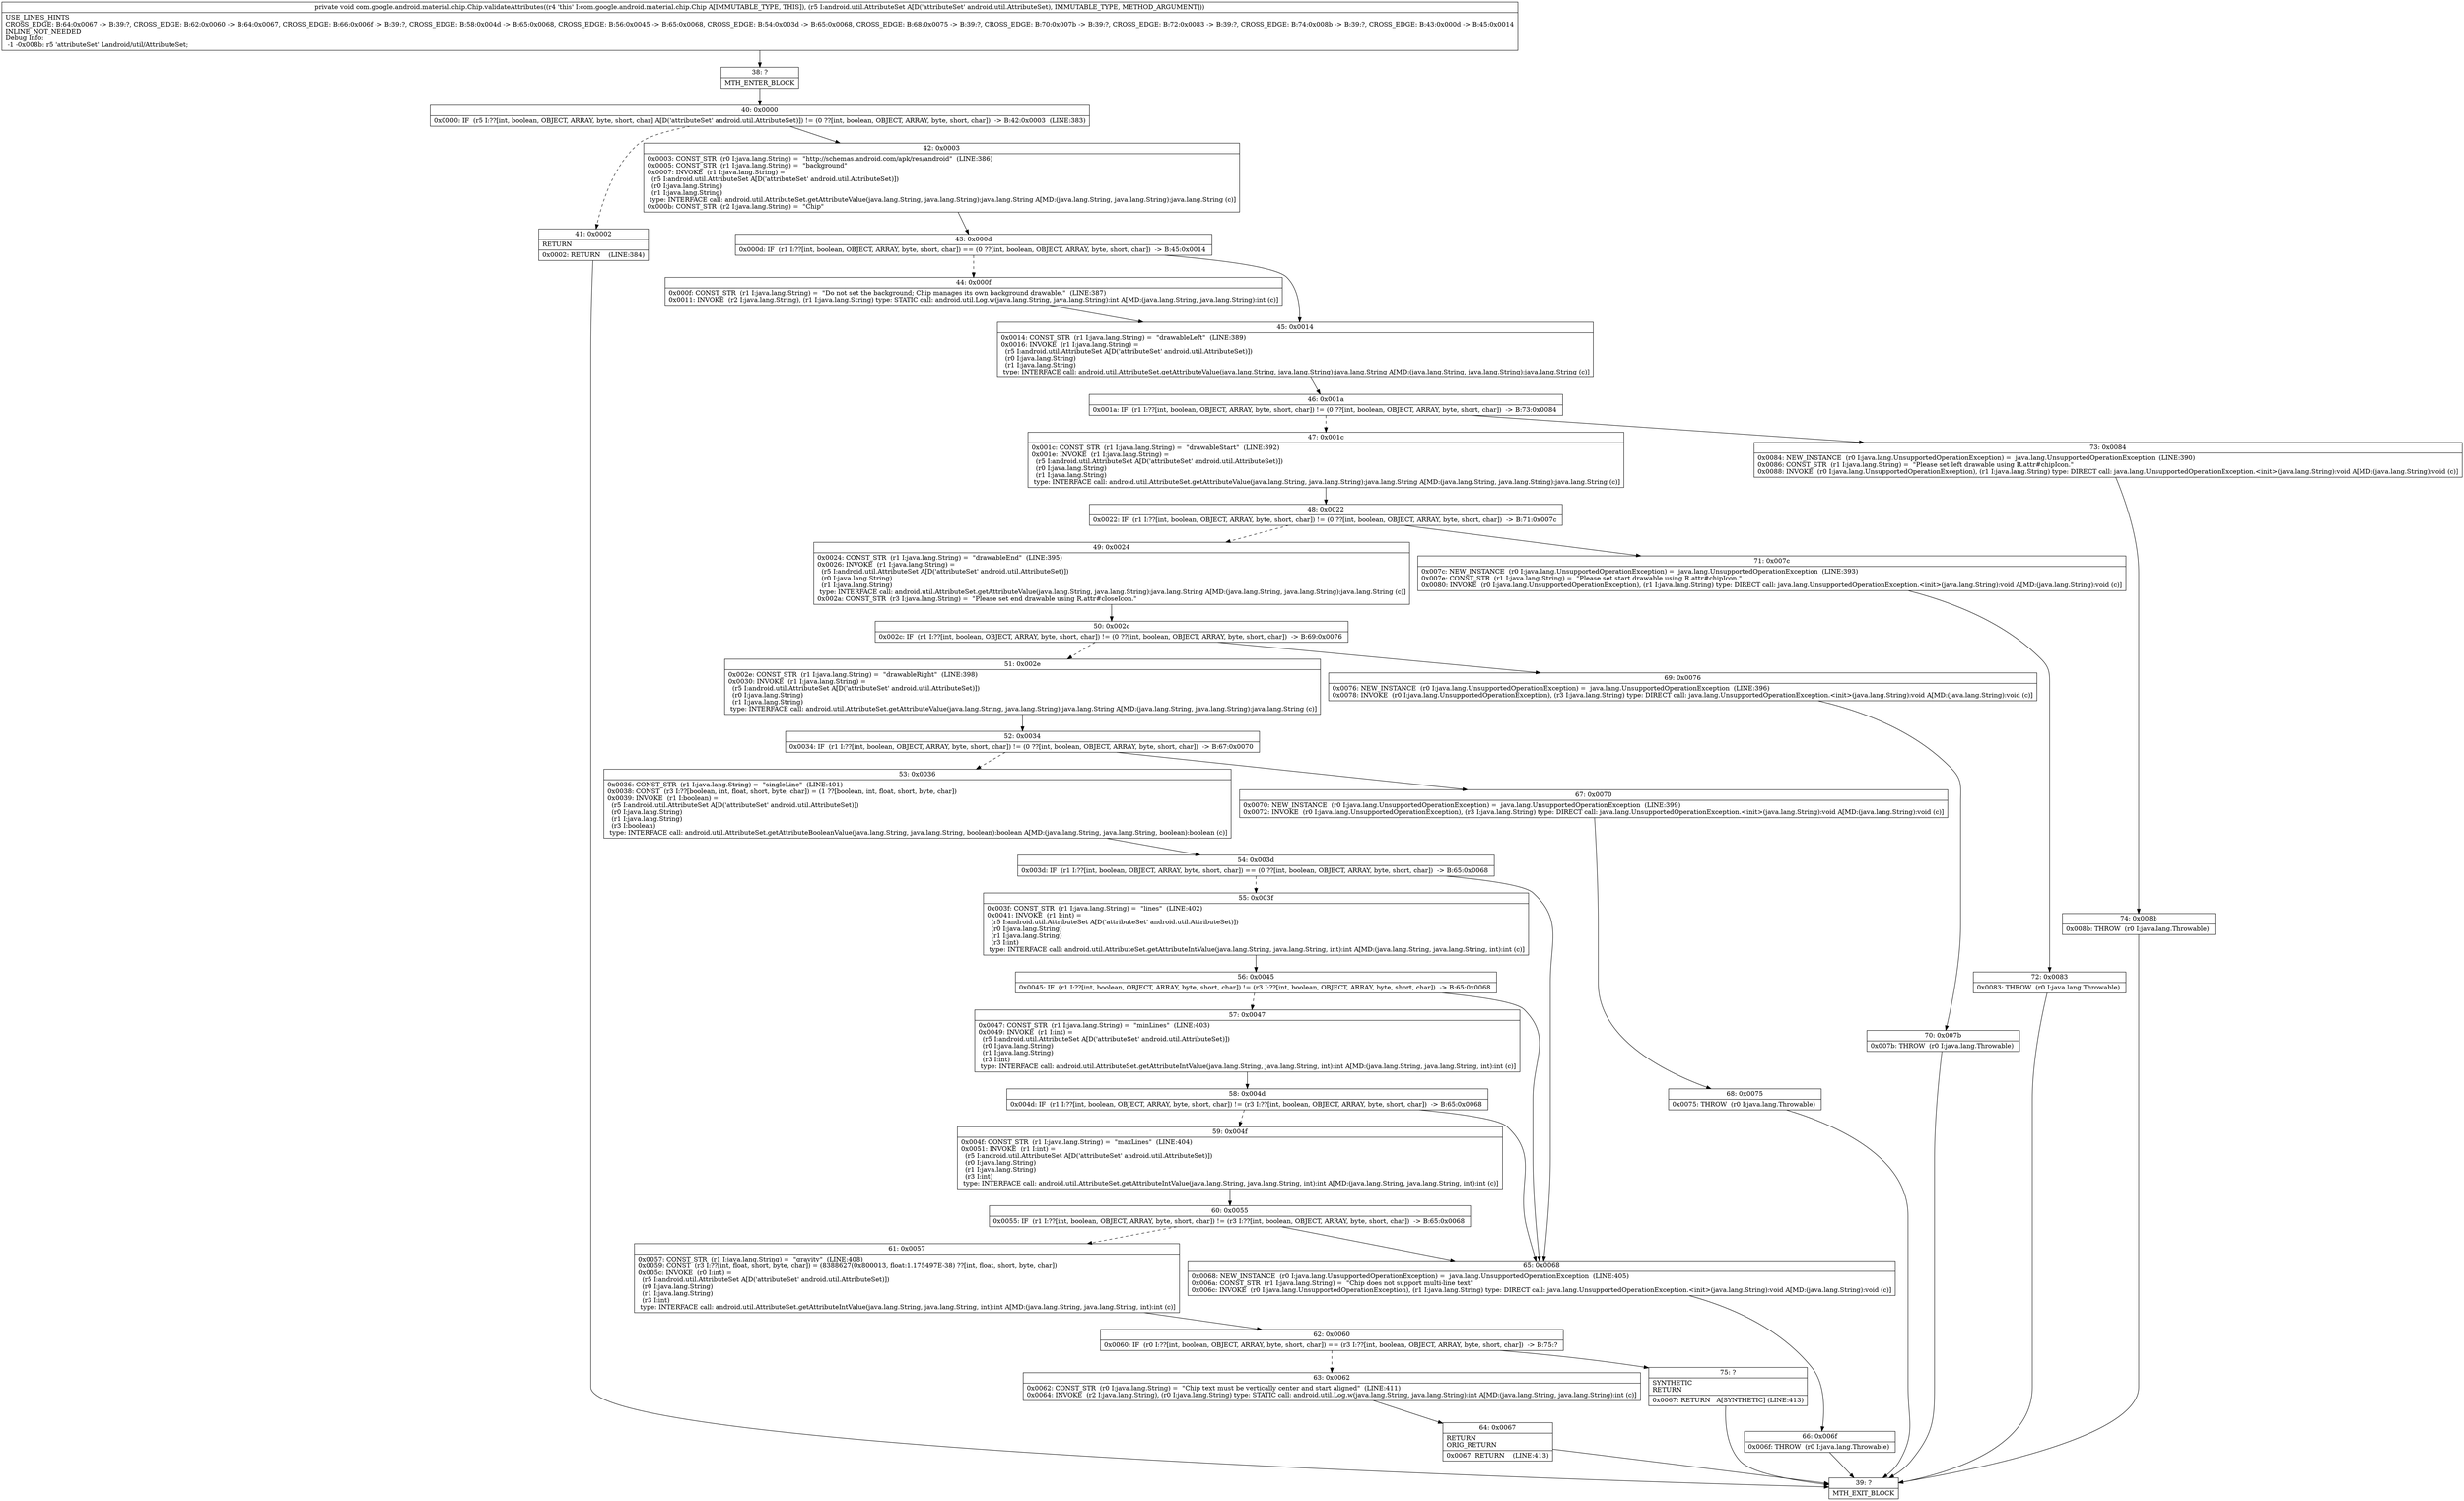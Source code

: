 digraph "CFG forcom.google.android.material.chip.Chip.validateAttributes(Landroid\/util\/AttributeSet;)V" {
Node_38 [shape=record,label="{38\:\ ?|MTH_ENTER_BLOCK\l}"];
Node_40 [shape=record,label="{40\:\ 0x0000|0x0000: IF  (r5 I:??[int, boolean, OBJECT, ARRAY, byte, short, char] A[D('attributeSet' android.util.AttributeSet)]) != (0 ??[int, boolean, OBJECT, ARRAY, byte, short, char])  \-\> B:42:0x0003  (LINE:383)\l}"];
Node_41 [shape=record,label="{41\:\ 0x0002|RETURN\l|0x0002: RETURN    (LINE:384)\l}"];
Node_39 [shape=record,label="{39\:\ ?|MTH_EXIT_BLOCK\l}"];
Node_42 [shape=record,label="{42\:\ 0x0003|0x0003: CONST_STR  (r0 I:java.lang.String) =  \"http:\/\/schemas.android.com\/apk\/res\/android\"  (LINE:386)\l0x0005: CONST_STR  (r1 I:java.lang.String) =  \"background\" \l0x0007: INVOKE  (r1 I:java.lang.String) = \l  (r5 I:android.util.AttributeSet A[D('attributeSet' android.util.AttributeSet)])\l  (r0 I:java.lang.String)\l  (r1 I:java.lang.String)\l type: INTERFACE call: android.util.AttributeSet.getAttributeValue(java.lang.String, java.lang.String):java.lang.String A[MD:(java.lang.String, java.lang.String):java.lang.String (c)]\l0x000b: CONST_STR  (r2 I:java.lang.String) =  \"Chip\" \l}"];
Node_43 [shape=record,label="{43\:\ 0x000d|0x000d: IF  (r1 I:??[int, boolean, OBJECT, ARRAY, byte, short, char]) == (0 ??[int, boolean, OBJECT, ARRAY, byte, short, char])  \-\> B:45:0x0014 \l}"];
Node_44 [shape=record,label="{44\:\ 0x000f|0x000f: CONST_STR  (r1 I:java.lang.String) =  \"Do not set the background; Chip manages its own background drawable.\"  (LINE:387)\l0x0011: INVOKE  (r2 I:java.lang.String), (r1 I:java.lang.String) type: STATIC call: android.util.Log.w(java.lang.String, java.lang.String):int A[MD:(java.lang.String, java.lang.String):int (c)]\l}"];
Node_45 [shape=record,label="{45\:\ 0x0014|0x0014: CONST_STR  (r1 I:java.lang.String) =  \"drawableLeft\"  (LINE:389)\l0x0016: INVOKE  (r1 I:java.lang.String) = \l  (r5 I:android.util.AttributeSet A[D('attributeSet' android.util.AttributeSet)])\l  (r0 I:java.lang.String)\l  (r1 I:java.lang.String)\l type: INTERFACE call: android.util.AttributeSet.getAttributeValue(java.lang.String, java.lang.String):java.lang.String A[MD:(java.lang.String, java.lang.String):java.lang.String (c)]\l}"];
Node_46 [shape=record,label="{46\:\ 0x001a|0x001a: IF  (r1 I:??[int, boolean, OBJECT, ARRAY, byte, short, char]) != (0 ??[int, boolean, OBJECT, ARRAY, byte, short, char])  \-\> B:73:0x0084 \l}"];
Node_47 [shape=record,label="{47\:\ 0x001c|0x001c: CONST_STR  (r1 I:java.lang.String) =  \"drawableStart\"  (LINE:392)\l0x001e: INVOKE  (r1 I:java.lang.String) = \l  (r5 I:android.util.AttributeSet A[D('attributeSet' android.util.AttributeSet)])\l  (r0 I:java.lang.String)\l  (r1 I:java.lang.String)\l type: INTERFACE call: android.util.AttributeSet.getAttributeValue(java.lang.String, java.lang.String):java.lang.String A[MD:(java.lang.String, java.lang.String):java.lang.String (c)]\l}"];
Node_48 [shape=record,label="{48\:\ 0x0022|0x0022: IF  (r1 I:??[int, boolean, OBJECT, ARRAY, byte, short, char]) != (0 ??[int, boolean, OBJECT, ARRAY, byte, short, char])  \-\> B:71:0x007c \l}"];
Node_49 [shape=record,label="{49\:\ 0x0024|0x0024: CONST_STR  (r1 I:java.lang.String) =  \"drawableEnd\"  (LINE:395)\l0x0026: INVOKE  (r1 I:java.lang.String) = \l  (r5 I:android.util.AttributeSet A[D('attributeSet' android.util.AttributeSet)])\l  (r0 I:java.lang.String)\l  (r1 I:java.lang.String)\l type: INTERFACE call: android.util.AttributeSet.getAttributeValue(java.lang.String, java.lang.String):java.lang.String A[MD:(java.lang.String, java.lang.String):java.lang.String (c)]\l0x002a: CONST_STR  (r3 I:java.lang.String) =  \"Please set end drawable using R.attr#closeIcon.\" \l}"];
Node_50 [shape=record,label="{50\:\ 0x002c|0x002c: IF  (r1 I:??[int, boolean, OBJECT, ARRAY, byte, short, char]) != (0 ??[int, boolean, OBJECT, ARRAY, byte, short, char])  \-\> B:69:0x0076 \l}"];
Node_51 [shape=record,label="{51\:\ 0x002e|0x002e: CONST_STR  (r1 I:java.lang.String) =  \"drawableRight\"  (LINE:398)\l0x0030: INVOKE  (r1 I:java.lang.String) = \l  (r5 I:android.util.AttributeSet A[D('attributeSet' android.util.AttributeSet)])\l  (r0 I:java.lang.String)\l  (r1 I:java.lang.String)\l type: INTERFACE call: android.util.AttributeSet.getAttributeValue(java.lang.String, java.lang.String):java.lang.String A[MD:(java.lang.String, java.lang.String):java.lang.String (c)]\l}"];
Node_52 [shape=record,label="{52\:\ 0x0034|0x0034: IF  (r1 I:??[int, boolean, OBJECT, ARRAY, byte, short, char]) != (0 ??[int, boolean, OBJECT, ARRAY, byte, short, char])  \-\> B:67:0x0070 \l}"];
Node_53 [shape=record,label="{53\:\ 0x0036|0x0036: CONST_STR  (r1 I:java.lang.String) =  \"singleLine\"  (LINE:401)\l0x0038: CONST  (r3 I:??[boolean, int, float, short, byte, char]) = (1 ??[boolean, int, float, short, byte, char]) \l0x0039: INVOKE  (r1 I:boolean) = \l  (r5 I:android.util.AttributeSet A[D('attributeSet' android.util.AttributeSet)])\l  (r0 I:java.lang.String)\l  (r1 I:java.lang.String)\l  (r3 I:boolean)\l type: INTERFACE call: android.util.AttributeSet.getAttributeBooleanValue(java.lang.String, java.lang.String, boolean):boolean A[MD:(java.lang.String, java.lang.String, boolean):boolean (c)]\l}"];
Node_54 [shape=record,label="{54\:\ 0x003d|0x003d: IF  (r1 I:??[int, boolean, OBJECT, ARRAY, byte, short, char]) == (0 ??[int, boolean, OBJECT, ARRAY, byte, short, char])  \-\> B:65:0x0068 \l}"];
Node_55 [shape=record,label="{55\:\ 0x003f|0x003f: CONST_STR  (r1 I:java.lang.String) =  \"lines\"  (LINE:402)\l0x0041: INVOKE  (r1 I:int) = \l  (r5 I:android.util.AttributeSet A[D('attributeSet' android.util.AttributeSet)])\l  (r0 I:java.lang.String)\l  (r1 I:java.lang.String)\l  (r3 I:int)\l type: INTERFACE call: android.util.AttributeSet.getAttributeIntValue(java.lang.String, java.lang.String, int):int A[MD:(java.lang.String, java.lang.String, int):int (c)]\l}"];
Node_56 [shape=record,label="{56\:\ 0x0045|0x0045: IF  (r1 I:??[int, boolean, OBJECT, ARRAY, byte, short, char]) != (r3 I:??[int, boolean, OBJECT, ARRAY, byte, short, char])  \-\> B:65:0x0068 \l}"];
Node_57 [shape=record,label="{57\:\ 0x0047|0x0047: CONST_STR  (r1 I:java.lang.String) =  \"minLines\"  (LINE:403)\l0x0049: INVOKE  (r1 I:int) = \l  (r5 I:android.util.AttributeSet A[D('attributeSet' android.util.AttributeSet)])\l  (r0 I:java.lang.String)\l  (r1 I:java.lang.String)\l  (r3 I:int)\l type: INTERFACE call: android.util.AttributeSet.getAttributeIntValue(java.lang.String, java.lang.String, int):int A[MD:(java.lang.String, java.lang.String, int):int (c)]\l}"];
Node_58 [shape=record,label="{58\:\ 0x004d|0x004d: IF  (r1 I:??[int, boolean, OBJECT, ARRAY, byte, short, char]) != (r3 I:??[int, boolean, OBJECT, ARRAY, byte, short, char])  \-\> B:65:0x0068 \l}"];
Node_59 [shape=record,label="{59\:\ 0x004f|0x004f: CONST_STR  (r1 I:java.lang.String) =  \"maxLines\"  (LINE:404)\l0x0051: INVOKE  (r1 I:int) = \l  (r5 I:android.util.AttributeSet A[D('attributeSet' android.util.AttributeSet)])\l  (r0 I:java.lang.String)\l  (r1 I:java.lang.String)\l  (r3 I:int)\l type: INTERFACE call: android.util.AttributeSet.getAttributeIntValue(java.lang.String, java.lang.String, int):int A[MD:(java.lang.String, java.lang.String, int):int (c)]\l}"];
Node_60 [shape=record,label="{60\:\ 0x0055|0x0055: IF  (r1 I:??[int, boolean, OBJECT, ARRAY, byte, short, char]) != (r3 I:??[int, boolean, OBJECT, ARRAY, byte, short, char])  \-\> B:65:0x0068 \l}"];
Node_61 [shape=record,label="{61\:\ 0x0057|0x0057: CONST_STR  (r1 I:java.lang.String) =  \"gravity\"  (LINE:408)\l0x0059: CONST  (r3 I:??[int, float, short, byte, char]) = (8388627(0x800013, float:1.175497E\-38) ??[int, float, short, byte, char]) \l0x005c: INVOKE  (r0 I:int) = \l  (r5 I:android.util.AttributeSet A[D('attributeSet' android.util.AttributeSet)])\l  (r0 I:java.lang.String)\l  (r1 I:java.lang.String)\l  (r3 I:int)\l type: INTERFACE call: android.util.AttributeSet.getAttributeIntValue(java.lang.String, java.lang.String, int):int A[MD:(java.lang.String, java.lang.String, int):int (c)]\l}"];
Node_62 [shape=record,label="{62\:\ 0x0060|0x0060: IF  (r0 I:??[int, boolean, OBJECT, ARRAY, byte, short, char]) == (r3 I:??[int, boolean, OBJECT, ARRAY, byte, short, char])  \-\> B:75:? \l}"];
Node_63 [shape=record,label="{63\:\ 0x0062|0x0062: CONST_STR  (r0 I:java.lang.String) =  \"Chip text must be vertically center and start aligned\"  (LINE:411)\l0x0064: INVOKE  (r2 I:java.lang.String), (r0 I:java.lang.String) type: STATIC call: android.util.Log.w(java.lang.String, java.lang.String):int A[MD:(java.lang.String, java.lang.String):int (c)]\l}"];
Node_64 [shape=record,label="{64\:\ 0x0067|RETURN\lORIG_RETURN\l|0x0067: RETURN    (LINE:413)\l}"];
Node_75 [shape=record,label="{75\:\ ?|SYNTHETIC\lRETURN\l|0x0067: RETURN   A[SYNTHETIC] (LINE:413)\l}"];
Node_65 [shape=record,label="{65\:\ 0x0068|0x0068: NEW_INSTANCE  (r0 I:java.lang.UnsupportedOperationException) =  java.lang.UnsupportedOperationException  (LINE:405)\l0x006a: CONST_STR  (r1 I:java.lang.String) =  \"Chip does not support multi\-line text\" \l0x006c: INVOKE  (r0 I:java.lang.UnsupportedOperationException), (r1 I:java.lang.String) type: DIRECT call: java.lang.UnsupportedOperationException.\<init\>(java.lang.String):void A[MD:(java.lang.String):void (c)]\l}"];
Node_66 [shape=record,label="{66\:\ 0x006f|0x006f: THROW  (r0 I:java.lang.Throwable) \l}"];
Node_67 [shape=record,label="{67\:\ 0x0070|0x0070: NEW_INSTANCE  (r0 I:java.lang.UnsupportedOperationException) =  java.lang.UnsupportedOperationException  (LINE:399)\l0x0072: INVOKE  (r0 I:java.lang.UnsupportedOperationException), (r3 I:java.lang.String) type: DIRECT call: java.lang.UnsupportedOperationException.\<init\>(java.lang.String):void A[MD:(java.lang.String):void (c)]\l}"];
Node_68 [shape=record,label="{68\:\ 0x0075|0x0075: THROW  (r0 I:java.lang.Throwable) \l}"];
Node_69 [shape=record,label="{69\:\ 0x0076|0x0076: NEW_INSTANCE  (r0 I:java.lang.UnsupportedOperationException) =  java.lang.UnsupportedOperationException  (LINE:396)\l0x0078: INVOKE  (r0 I:java.lang.UnsupportedOperationException), (r3 I:java.lang.String) type: DIRECT call: java.lang.UnsupportedOperationException.\<init\>(java.lang.String):void A[MD:(java.lang.String):void (c)]\l}"];
Node_70 [shape=record,label="{70\:\ 0x007b|0x007b: THROW  (r0 I:java.lang.Throwable) \l}"];
Node_71 [shape=record,label="{71\:\ 0x007c|0x007c: NEW_INSTANCE  (r0 I:java.lang.UnsupportedOperationException) =  java.lang.UnsupportedOperationException  (LINE:393)\l0x007e: CONST_STR  (r1 I:java.lang.String) =  \"Please set start drawable using R.attr#chipIcon.\" \l0x0080: INVOKE  (r0 I:java.lang.UnsupportedOperationException), (r1 I:java.lang.String) type: DIRECT call: java.lang.UnsupportedOperationException.\<init\>(java.lang.String):void A[MD:(java.lang.String):void (c)]\l}"];
Node_72 [shape=record,label="{72\:\ 0x0083|0x0083: THROW  (r0 I:java.lang.Throwable) \l}"];
Node_73 [shape=record,label="{73\:\ 0x0084|0x0084: NEW_INSTANCE  (r0 I:java.lang.UnsupportedOperationException) =  java.lang.UnsupportedOperationException  (LINE:390)\l0x0086: CONST_STR  (r1 I:java.lang.String) =  \"Please set left drawable using R.attr#chipIcon.\" \l0x0088: INVOKE  (r0 I:java.lang.UnsupportedOperationException), (r1 I:java.lang.String) type: DIRECT call: java.lang.UnsupportedOperationException.\<init\>(java.lang.String):void A[MD:(java.lang.String):void (c)]\l}"];
Node_74 [shape=record,label="{74\:\ 0x008b|0x008b: THROW  (r0 I:java.lang.Throwable) \l}"];
MethodNode[shape=record,label="{private void com.google.android.material.chip.Chip.validateAttributes((r4 'this' I:com.google.android.material.chip.Chip A[IMMUTABLE_TYPE, THIS]), (r5 I:android.util.AttributeSet A[D('attributeSet' android.util.AttributeSet), IMMUTABLE_TYPE, METHOD_ARGUMENT]))  | USE_LINES_HINTS\lCROSS_EDGE: B:64:0x0067 \-\> B:39:?, CROSS_EDGE: B:62:0x0060 \-\> B:64:0x0067, CROSS_EDGE: B:66:0x006f \-\> B:39:?, CROSS_EDGE: B:58:0x004d \-\> B:65:0x0068, CROSS_EDGE: B:56:0x0045 \-\> B:65:0x0068, CROSS_EDGE: B:54:0x003d \-\> B:65:0x0068, CROSS_EDGE: B:68:0x0075 \-\> B:39:?, CROSS_EDGE: B:70:0x007b \-\> B:39:?, CROSS_EDGE: B:72:0x0083 \-\> B:39:?, CROSS_EDGE: B:74:0x008b \-\> B:39:?, CROSS_EDGE: B:43:0x000d \-\> B:45:0x0014\lINLINE_NOT_NEEDED\lDebug Info:\l  \-1 \-0x008b: r5 'attributeSet' Landroid\/util\/AttributeSet;\l}"];
MethodNode -> Node_38;Node_38 -> Node_40;
Node_40 -> Node_41[style=dashed];
Node_40 -> Node_42;
Node_41 -> Node_39;
Node_42 -> Node_43;
Node_43 -> Node_44[style=dashed];
Node_43 -> Node_45;
Node_44 -> Node_45;
Node_45 -> Node_46;
Node_46 -> Node_47[style=dashed];
Node_46 -> Node_73;
Node_47 -> Node_48;
Node_48 -> Node_49[style=dashed];
Node_48 -> Node_71;
Node_49 -> Node_50;
Node_50 -> Node_51[style=dashed];
Node_50 -> Node_69;
Node_51 -> Node_52;
Node_52 -> Node_53[style=dashed];
Node_52 -> Node_67;
Node_53 -> Node_54;
Node_54 -> Node_55[style=dashed];
Node_54 -> Node_65;
Node_55 -> Node_56;
Node_56 -> Node_57[style=dashed];
Node_56 -> Node_65;
Node_57 -> Node_58;
Node_58 -> Node_59[style=dashed];
Node_58 -> Node_65;
Node_59 -> Node_60;
Node_60 -> Node_61[style=dashed];
Node_60 -> Node_65;
Node_61 -> Node_62;
Node_62 -> Node_63[style=dashed];
Node_62 -> Node_75;
Node_63 -> Node_64;
Node_64 -> Node_39;
Node_75 -> Node_39;
Node_65 -> Node_66;
Node_66 -> Node_39;
Node_67 -> Node_68;
Node_68 -> Node_39;
Node_69 -> Node_70;
Node_70 -> Node_39;
Node_71 -> Node_72;
Node_72 -> Node_39;
Node_73 -> Node_74;
Node_74 -> Node_39;
}

